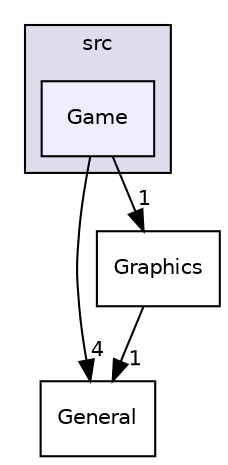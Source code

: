 digraph "src/Game" {
  compound=true
  node [ fontsize="10", fontname="Helvetica"];
  edge [ labelfontsize="10", labelfontname="Helvetica"];
  subgraph clusterdir_68267d1309a1af8e8297ef4c3efbcdba {
    graph [ bgcolor="#ddddee", pencolor="black", label="src" fontname="Helvetica", fontsize="10", URL="dir_68267d1309a1af8e8297ef4c3efbcdba.html"]
  dir_b43036362fece0f978c3c8156df55d19 [shape=box, label="Game", style="filled", fillcolor="#eeeeff", pencolor="black", URL="dir_b43036362fece0f978c3c8156df55d19.html"];
  }
  dir_dafe2725f7a087e9364cfe7fbd37f564 [shape=box label="General" URL="dir_dafe2725f7a087e9364cfe7fbd37f564.html"];
  dir_3419e189e460663ec2c964233bf8dcd6 [shape=box label="Graphics" URL="dir_3419e189e460663ec2c964233bf8dcd6.html"];
  dir_b43036362fece0f978c3c8156df55d19->dir_dafe2725f7a087e9364cfe7fbd37f564 [headlabel="4", labeldistance=1.5 headhref="dir_000001_000002.html"];
  dir_b43036362fece0f978c3c8156df55d19->dir_3419e189e460663ec2c964233bf8dcd6 [headlabel="1", labeldistance=1.5 headhref="dir_000001_000003.html"];
  dir_3419e189e460663ec2c964233bf8dcd6->dir_dafe2725f7a087e9364cfe7fbd37f564 [headlabel="1", labeldistance=1.5 headhref="dir_000003_000002.html"];
}
